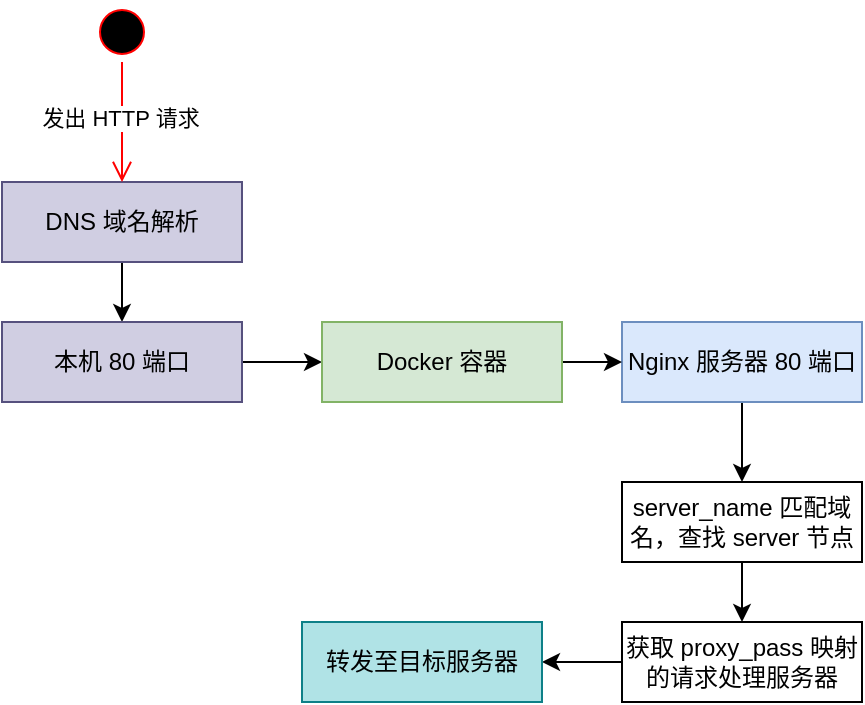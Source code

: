 <mxfile version="14.8.0" type="device"><diagram id="RXMxRGYJJL3W3shrAFnF" name="Page-1"><mxGraphModel dx="1113" dy="722" grid="1" gridSize="10" guides="1" tooltips="1" connect="1" arrows="1" fold="1" page="1" pageScale="1" pageWidth="850" pageHeight="1100" math="0" shadow="0"><root><mxCell id="0"/><mxCell id="1" parent="0"/><mxCell id="mJDrJ84pVNWAQDWgeJbk-15" value="" style="edgeStyle=orthogonalEdgeStyle;rounded=0;orthogonalLoop=1;jettySize=auto;html=1;" edge="1" parent="1" source="mJDrJ84pVNWAQDWgeJbk-2" target="mJDrJ84pVNWAQDWgeJbk-14"><mxGeometry relative="1" as="geometry"/></mxCell><mxCell id="mJDrJ84pVNWAQDWgeJbk-2" value="DNS 域名解析" style="rounded=0;whiteSpace=wrap;html=1;fillColor=#d0cee2;strokeColor=#56517e;" vertex="1" parent="1"><mxGeometry x="130" y="250" width="120" height="40" as="geometry"/></mxCell><mxCell id="mJDrJ84pVNWAQDWgeJbk-3" value="" style="ellipse;html=1;shape=startState;fillColor=#000000;strokeColor=#ff0000;" vertex="1" parent="1"><mxGeometry x="175" y="160" width="30" height="30" as="geometry"/></mxCell><mxCell id="mJDrJ84pVNWAQDWgeJbk-4" value="" style="edgeStyle=orthogonalEdgeStyle;html=1;verticalAlign=bottom;endArrow=open;endSize=8;strokeColor=#ff0000;entryX=0.5;entryY=0;entryDx=0;entryDy=0;" edge="1" source="mJDrJ84pVNWAQDWgeJbk-3" parent="1" target="mJDrJ84pVNWAQDWgeJbk-2"><mxGeometry relative="1" as="geometry"><mxPoint x="190" y="250" as="targetPoint"/></mxGeometry></mxCell><mxCell id="mJDrJ84pVNWAQDWgeJbk-5" value="发出 HTTP 请求" style="edgeLabel;html=1;align=center;verticalAlign=middle;resizable=0;points=[];" vertex="1" connectable="0" parent="mJDrJ84pVNWAQDWgeJbk-4"><mxGeometry x="-0.067" y="-1" relative="1" as="geometry"><mxPoint as="offset"/></mxGeometry></mxCell><mxCell id="mJDrJ84pVNWAQDWgeJbk-9" value="" style="edgeStyle=orthogonalEdgeStyle;rounded=0;orthogonalLoop=1;jettySize=auto;html=1;entryX=0.5;entryY=0;entryDx=0;entryDy=0;entryPerimeter=0;" edge="1" parent="1" source="mJDrJ84pVNWAQDWgeJbk-6" target="mJDrJ84pVNWAQDWgeJbk-10"><mxGeometry relative="1" as="geometry"><mxPoint x="500" y="330" as="targetPoint"/></mxGeometry></mxCell><mxCell id="mJDrJ84pVNWAQDWgeJbk-6" value="Nginx 服务器 80 端口" style="rounded=0;whiteSpace=wrap;html=1;fillColor=#dae8fc;strokeColor=#6c8ebf;" vertex="1" parent="1"><mxGeometry x="440" y="320" width="120" height="40" as="geometry"/></mxCell><mxCell id="mJDrJ84pVNWAQDWgeJbk-13" value="" style="edgeStyle=orthogonalEdgeStyle;rounded=0;orthogonalLoop=1;jettySize=auto;html=1;" edge="1" parent="1" source="mJDrJ84pVNWAQDWgeJbk-10" target="mJDrJ84pVNWAQDWgeJbk-12"><mxGeometry relative="1" as="geometry"/></mxCell><mxCell id="mJDrJ84pVNWAQDWgeJbk-10" value="server_name 匹配域名，查找 server 节点" style="rounded=0;whiteSpace=wrap;html=1;" vertex="1" parent="1"><mxGeometry x="440" y="400" width="120" height="40" as="geometry"/></mxCell><mxCell id="mJDrJ84pVNWAQDWgeJbk-20" value="" style="edgeStyle=orthogonalEdgeStyle;rounded=0;orthogonalLoop=1;jettySize=auto;html=1;" edge="1" parent="1" source="mJDrJ84pVNWAQDWgeJbk-12" target="mJDrJ84pVNWAQDWgeJbk-19"><mxGeometry relative="1" as="geometry"/></mxCell><mxCell id="mJDrJ84pVNWAQDWgeJbk-12" value="获取 proxy_pass 映射的请求处理服务器" style="rounded=0;whiteSpace=wrap;html=1;" vertex="1" parent="1"><mxGeometry x="440" y="470" width="120" height="40" as="geometry"/></mxCell><mxCell id="mJDrJ84pVNWAQDWgeJbk-17" value="" style="edgeStyle=orthogonalEdgeStyle;rounded=0;orthogonalLoop=1;jettySize=auto;html=1;" edge="1" parent="1" source="mJDrJ84pVNWAQDWgeJbk-14" target="mJDrJ84pVNWAQDWgeJbk-16"><mxGeometry relative="1" as="geometry"/></mxCell><mxCell id="mJDrJ84pVNWAQDWgeJbk-14" value="本机 80 端口" style="rounded=0;whiteSpace=wrap;html=1;fillColor=#d0cee2;strokeColor=#56517e;" vertex="1" parent="1"><mxGeometry x="130" y="320" width="120" height="40" as="geometry"/></mxCell><mxCell id="mJDrJ84pVNWAQDWgeJbk-18" value="" style="edgeStyle=orthogonalEdgeStyle;rounded=0;orthogonalLoop=1;jettySize=auto;html=1;" edge="1" parent="1" source="mJDrJ84pVNWAQDWgeJbk-16" target="mJDrJ84pVNWAQDWgeJbk-6"><mxGeometry relative="1" as="geometry"/></mxCell><mxCell id="mJDrJ84pVNWAQDWgeJbk-16" value="Docker 容器" style="rounded=0;whiteSpace=wrap;html=1;fillColor=#d5e8d4;strokeColor=#82b366;" vertex="1" parent="1"><mxGeometry x="290" y="320" width="120" height="40" as="geometry"/></mxCell><mxCell id="mJDrJ84pVNWAQDWgeJbk-19" value="转发至目标服务器" style="rounded=0;whiteSpace=wrap;html=1;fillColor=#b0e3e6;strokeColor=#0e8088;" vertex="1" parent="1"><mxGeometry x="280" y="470" width="120" height="40" as="geometry"/></mxCell></root></mxGraphModel></diagram></mxfile>